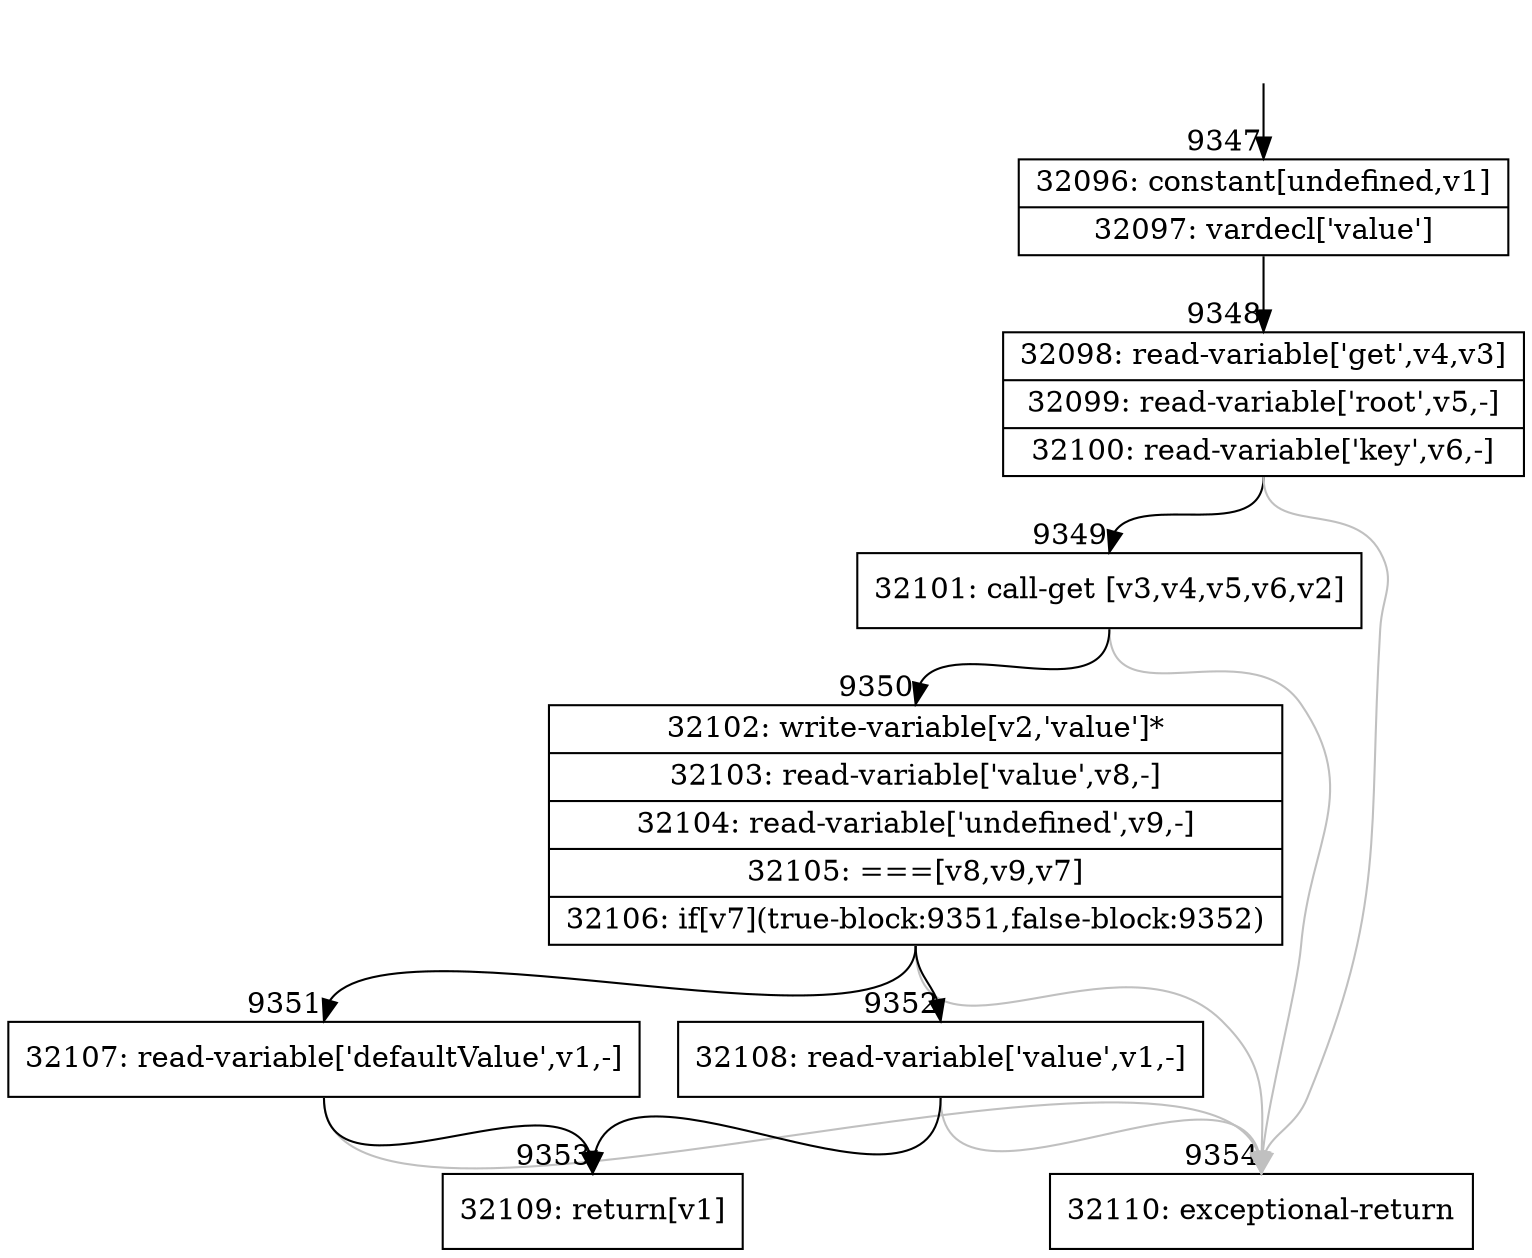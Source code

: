 digraph {
rankdir="TD"
BB_entry785[shape=none,label=""];
BB_entry785 -> BB9347 [tailport=s, headport=n, headlabel="    9347"]
BB9347 [shape=record label="{32096: constant[undefined,v1]|32097: vardecl['value']}" ] 
BB9347 -> BB9348 [tailport=s, headport=n, headlabel="      9348"]
BB9348 [shape=record label="{32098: read-variable['get',v4,v3]|32099: read-variable['root',v5,-]|32100: read-variable['key',v6,-]}" ] 
BB9348 -> BB9349 [tailport=s, headport=n, headlabel="      9349"]
BB9348 -> BB9354 [tailport=s, headport=n, color=gray, headlabel="      9354"]
BB9349 [shape=record label="{32101: call-get [v3,v4,v5,v6,v2]}" ] 
BB9349 -> BB9350 [tailport=s, headport=n, headlabel="      9350"]
BB9349 -> BB9354 [tailport=s, headport=n, color=gray]
BB9350 [shape=record label="{32102: write-variable[v2,'value']*|32103: read-variable['value',v8,-]|32104: read-variable['undefined',v9,-]|32105: ===[v8,v9,v7]|32106: if[v7](true-block:9351,false-block:9352)}" ] 
BB9350 -> BB9351 [tailport=s, headport=n, headlabel="      9351"]
BB9350 -> BB9352 [tailport=s, headport=n, headlabel="      9352"]
BB9350 -> BB9354 [tailport=s, headport=n, color=gray]
BB9351 [shape=record label="{32107: read-variable['defaultValue',v1,-]}" ] 
BB9351 -> BB9353 [tailport=s, headport=n, headlabel="      9353"]
BB9351 -> BB9354 [tailport=s, headport=n, color=gray]
BB9352 [shape=record label="{32108: read-variable['value',v1,-]}" ] 
BB9352 -> BB9353 [tailport=s, headport=n]
BB9352 -> BB9354 [tailport=s, headport=n, color=gray]
BB9353 [shape=record label="{32109: return[v1]}" ] 
BB9354 [shape=record label="{32110: exceptional-return}" ] 
//#$~ 16512
}
